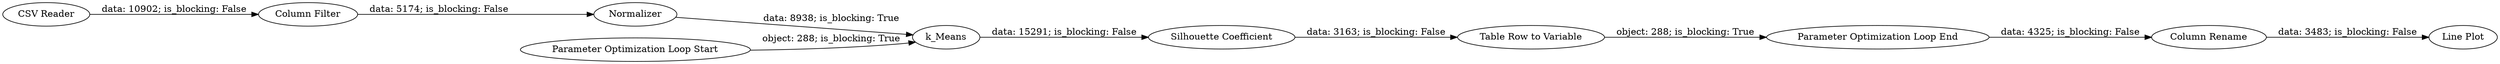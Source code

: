digraph {
	"-6783231824603699786_3" [label=k_Means]
	"-6783231824603699786_780" [label="Column Rename"]
	"-6783231824603699786_775" [label="Line Plot"]
	"-6783231824603699786_1" [label="CSV Reader"]
	"-6783231824603699786_34" [label="Column Filter"]
	"-6783231824603699786_778" [label="Table Row to Variable"]
	"-6783231824603699786_2" [label=Normalizer]
	"-6783231824603699786_777" [label="Parameter Optimization Loop End"]
	"-6783231824603699786_27" [label="Silhouette Coefficient"]
	"-6783231824603699786_776" [label="Parameter Optimization Loop Start"]
	"-6783231824603699786_34" -> "-6783231824603699786_2" [label="data: 5174; is_blocking: False"]
	"-6783231824603699786_778" -> "-6783231824603699786_777" [label="object: 288; is_blocking: True"]
	"-6783231824603699786_27" -> "-6783231824603699786_778" [label="data: 3163; is_blocking: False"]
	"-6783231824603699786_1" -> "-6783231824603699786_34" [label="data: 10902; is_blocking: False"]
	"-6783231824603699786_2" -> "-6783231824603699786_3" [label="data: 8938; is_blocking: True"]
	"-6783231824603699786_3" -> "-6783231824603699786_27" [label="data: 15291; is_blocking: False"]
	"-6783231824603699786_777" -> "-6783231824603699786_780" [label="data: 4325; is_blocking: False"]
	"-6783231824603699786_780" -> "-6783231824603699786_775" [label="data: 3483; is_blocking: False"]
	"-6783231824603699786_776" -> "-6783231824603699786_3" [label="object: 288; is_blocking: True"]
	rankdir=LR
}
